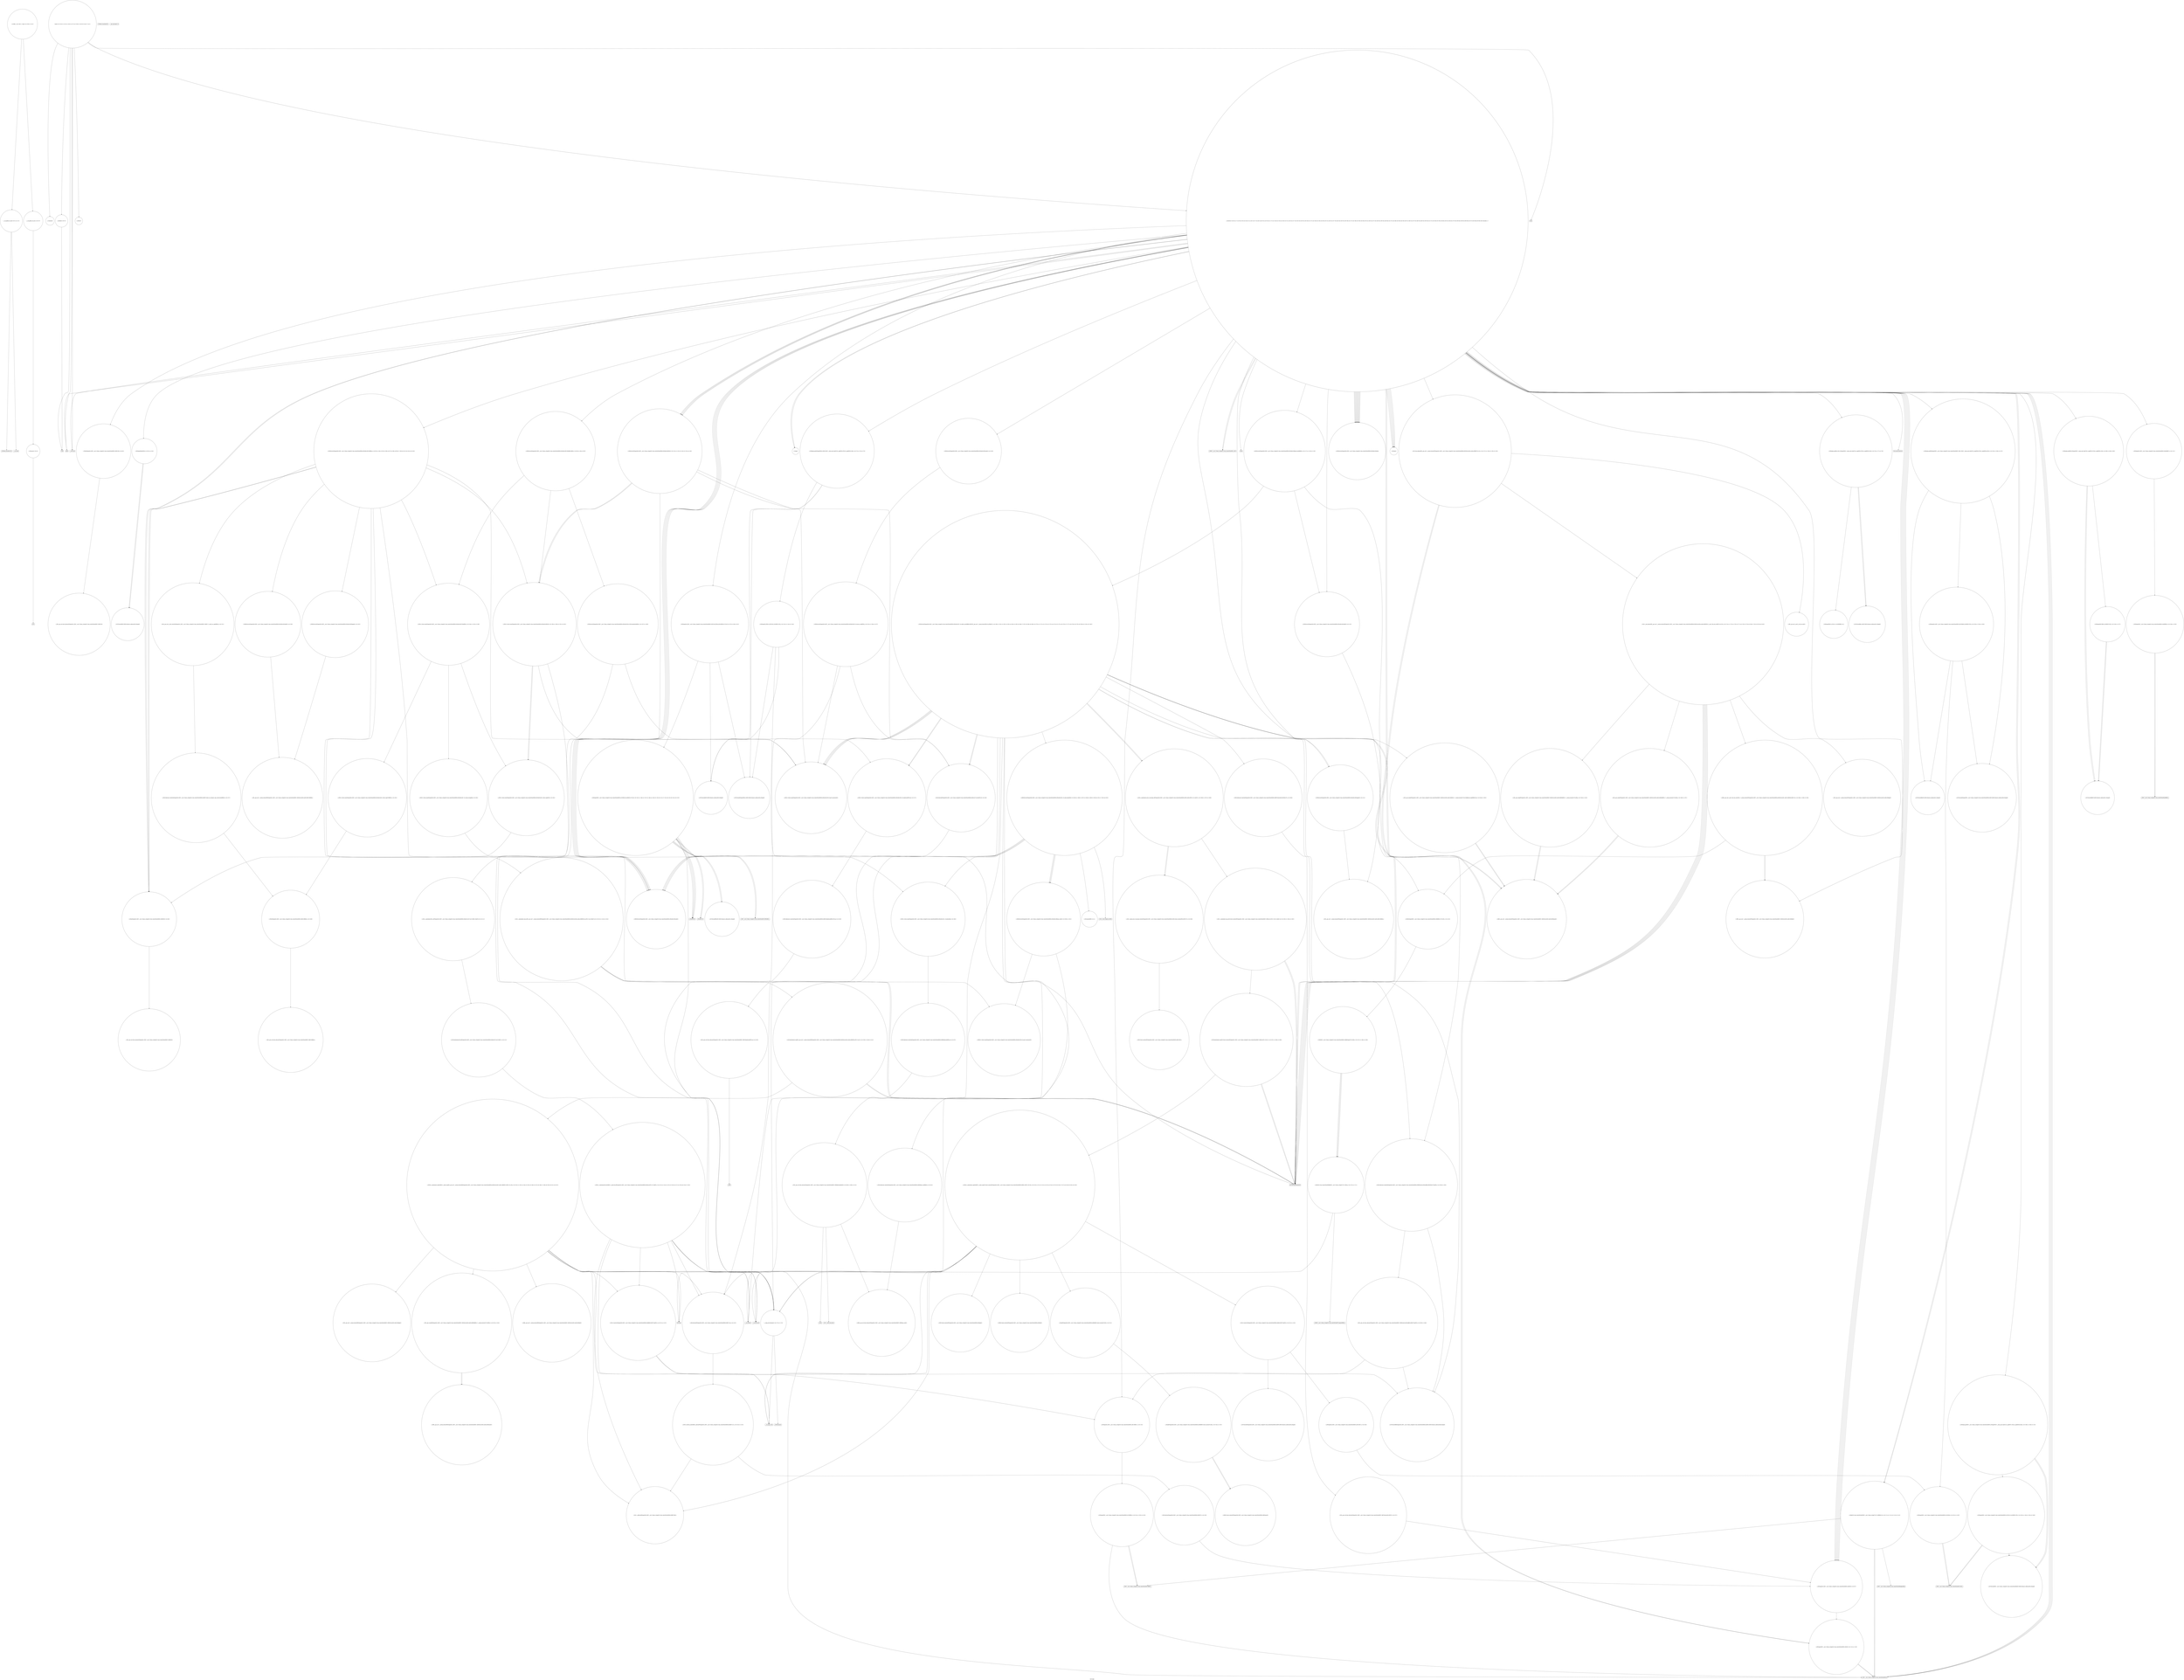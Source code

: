 digraph "Call Graph" {
	label="Call Graph";

	Node0x55d5306d57f0 [shape=record,shape=circle,label="{__cxx_global_var_init|{<s0>1|<s1>2}}"];
	Node0x55d5306d57f0:s0 -> Node0x55d5306d5870[color=black];
	Node0x55d5306d57f0:s1 -> Node0x55d530a14c40[color=black];
	Node0x55d530a187e0 [shape=record,shape=circle,label="{_ZNSt12_Vector_baseISt4pairIxS0_INSt7__cxx1112basic_stringIcSt11char_traitsIcESaIcEEES6_EESaIS8_EE17_M_create_storageEm|{<s0>204}}"];
	Node0x55d530a187e0:s0 -> Node0x55d530a18960[color=black];
	Node0x55d530a14e40 [shape=record,shape=circle,label="{_Z7precalcv}"];
	Node0x55d530a16340 [shape=record,shape=Mrecord,label="{_ZSt17__throw_bad_allocv}"];
	Node0x55d530a151c0 [shape=record,shape=circle,label="{_ZSt9make_pairIRA1_KcS2_ESt4pairINSt17__decay_and_stripIT_E6__typeENS4_IT0_E6__typeEEOS5_OS8_|{<s0>76|<s1>77|<s2>78}}"];
	Node0x55d530a151c0:s0 -> Node0x55d530a17560[color=black];
	Node0x55d530a151c0:s1 -> Node0x55d530a17560[color=black];
	Node0x55d530a151c0:s2 -> Node0x55d530a175e0[color=black];
	Node0x55d530a166c0 [shape=record,shape=circle,label="{_ZSt11__addressofISt4pairIxS0_INSt7__cxx1112basic_stringIcSt11char_traitsIcESaIcEEES6_EEEPT_RS9_}"];
	Node0x55d530a15540 [shape=record,shape=Mrecord,label="{llvm.memset.p0i8.i64}"];
	Node0x55d530a16a40 [shape=record,shape=circle,label="{_ZSt8_DestroyISt4pairIxS0_INSt7__cxx1112basic_stringIcSt11char_traitsIcESaIcEEES6_EEEvPT_|{<s0>226}}"];
	Node0x55d530a16a40:s0 -> Node0x55d530a154c0[color=black];
	Node0x55d530a158c0 [shape=record,shape=circle,label="{_ZSt9make_pairIRxSt4pairINSt7__cxx1112basic_stringIcSt11char_traitsIcESaIcEEES7_EES1_INSt17__decay_and_stripIT_E6__typeENS9_IT0_E6__typeEEOSA_OSD_|{<s0>105|<s1>106|<s2>107}}"];
	Node0x55d530a158c0:s0 -> Node0x55d530a179e0[color=black];
	Node0x55d530a158c0:s1 -> Node0x55d530a17a60[color=black];
	Node0x55d530a158c0:s2 -> Node0x55d530a17ae0[color=black];
	Node0x55d530a16dc0 [shape=record,shape=circle,label="{_ZN9__gnu_cxx14__alloc_traitsISaISt4pairIxS1_INSt7__cxx1112basic_stringIcSt11char_traitsIcESaIcEEES7_EEEE17_S_select_on_copyERKSA_|{<s0>231}}"];
	Node0x55d530a16dc0:s0 -> Node0x55d530a17040[color=black];
	Node0x55d530a15c40 [shape=record,shape=circle,label="{_ZStltIxSt4pairINSt7__cxx1112basic_stringIcSt11char_traitsIcESaIcEEES6_EEbRKS0_IT_T0_ESC_|{<s0>120}}"];
	Node0x55d530a15c40:s0 -> Node0x55d530a17d60[color=black];
	Node0x55d530a17140 [shape=record,shape=circle,label="{_ZSt18uninitialized_copyIN9__gnu_cxx17__normal_iteratorIPKSt4pairIxS2_INSt7__cxx1112basic_stringIcSt11char_traitsIcESaIcEEES8_EESt6vectorISA_SaISA_EEEEPSA_ET0_T_SJ_SI_|{<s0>239|<s1>240|<s2>241}}"];
	Node0x55d530a17140:s0 -> Node0x55d530a174e0[color=black];
	Node0x55d530a17140:s1 -> Node0x55d530a174e0[color=black];
	Node0x55d530a17140:s2 -> Node0x55d530a171c0[color=black];
	Node0x55d530a15fc0 [shape=record,shape=circle,label="{_ZNK9__gnu_cxx17__normal_iteratorIPSt4pairIxS1_INSt7__cxx1112basic_stringIcSt11char_traitsIcESaIcEEES7_EESt6vectorIS9_SaIS9_EEEdeEv}"];
	Node0x55d530a1ad00 [shape=record,shape=circle,label="{_ZNSt6vectorISt4pairIxS0_INSt7__cxx1112basic_stringIcSt11char_traitsIcESaIcEEES6_EESaIS8_EE15_M_erase_at_endEPS8_|{<s0>255|<s1>256|<s2>257}}"];
	Node0x55d530a1ad00:s0 -> Node0x55d530a164c0[color=black];
	Node0x55d530a1ad00:s1 -> Node0x55d530a16cc0[color=black];
	Node0x55d530a1ad00:s2 -> Node0x55d530a17ee0[color=black];
	Node0x55d530a17360 [shape=record,shape=circle,label="{_ZSt7forwardIxEOT_RNSt16remove_referenceIS0_E4typeE}"];
	Node0x55d530a1b080 [shape=record,shape=circle,label="{_ZSt34__uninitialized_move_if_noexcept_aIPSt4pairIxS0_INSt7__cxx1112basic_stringIcSt11char_traitsIcESaIcEEES6_EES9_SaIS8_EET0_T_SC_SB_RT1_|{<s0>296|<s1>297|<s2>298}}"];
	Node0x55d530a1b080:s0 -> Node0x55d530a1b400[color=black];
	Node0x55d530a1b080:s1 -> Node0x55d530a1b400[color=black];
	Node0x55d530a1b080:s2 -> Node0x55d530a1b380[color=black];
	Node0x55d530a176e0 [shape=record,shape=circle,label="{_ZSt7forwardIPKcEOT_RNSt16remove_referenceIS2_E4typeE}"];
	Node0x55d530a1b400 [shape=record,shape=circle,label="{_ZSt32__make_move_if_noexcept_iteratorISt4pairIxS0_INSt7__cxx1112basic_stringIcSt11char_traitsIcESaIcEEES6_EESt13move_iteratorIPS8_EET0_PT_|{<s0>306}}"];
	Node0x55d530a1b400:s0 -> Node0x55d530a1b980[color=black];
	Node0x55d530a17a60 [shape=record,shape=circle,label="{_ZSt7forwardISt4pairINSt7__cxx1112basic_stringIcSt11char_traitsIcESaIcEEES6_EEOT_RNSt16remove_referenceIS8_E4typeE}"];
	Node0x55d530a1b780 [shape=record,shape=circle,label="{_ZSteqIPSt4pairIxS0_INSt7__cxx1112basic_stringIcSt11char_traitsIcESaIcEEES6_EEEbRKSt13move_iteratorIT_ESE_|{<s0>324|<s1>325}}"];
	Node0x55d530a1b780:s0 -> Node0x55d530a1b800[color=black];
	Node0x55d530a1b780:s1 -> Node0x55d530a1b800[color=black];
	Node0x55d530a17de0 [shape=record,shape=circle,label="{_ZStltIcSt11char_traitsIcESaIcEEbRKNSt7__cxx1112basic_stringIT_T0_T1_EESA_|{<s0>170|<s1>171}}"];
	Node0x55d530a17de0:s0 -> Node0x55d530a17e60[color=black];
	Node0x55d530a17de0:s1 -> Node0x55d530a17ee0[color=black];
	Node0x55d530a1bb00 [shape=record,shape=Mrecord,label="{_ZNSt7__cxx1112basic_stringIcSt11char_traitsIcESaIcEEaSERKS4_}"];
	Node0x55d530a18160 [shape=record,shape=circle,label="{_ZN9__gnu_cxxeqIPSt4pairIxS1_INSt7__cxx1112basic_stringIcSt11char_traitsIcESaIcEEES7_EESt6vectorIS9_SaIS9_EEEEbRKNS_17__normal_iteratorIT_T0_EESJ_|{<s0>184|<s1>185}}"];
	Node0x55d530a18160:s0 -> Node0x55d530a18360[color=black];
	Node0x55d530a18160:s1 -> Node0x55d530a18360[color=black];
	Node0x55d530a184e0 [shape=record,shape=circle,label="{_ZN9__gnu_cxx13new_allocatorISt4pairIxS1_INSt7__cxx1112basic_stringIcSt11char_traitsIcESaIcEEES7_EEEC2Ev}"];
	Node0x55d5306d5870 [shape=record,shape=Mrecord,label="{_ZNSt8ios_base4InitC1Ev}"];
	Node0x55d530a18860 [shape=record,shape=circle,label="{_ZNSt12_Vector_baseISt4pairIxS0_INSt7__cxx1112basic_stringIcSt11char_traitsIcESaIcEEES6_EESaIS8_EE12_Vector_implD2Ev|{<s0>205}}"];
	Node0x55d530a18860:s0 -> Node0x55d530a15440[color=black];
	Node0x55d530a14ec0 [shape=record,shape=circle,label="{_Z4readv|{<s0>5}}"];
	Node0x55d530a14ec0:s0 -> Node0x55d530a14f40[color=black];
	Node0x55d530a163c0 [shape=record,shape=Mrecord,label="{_Znwm}"];
	Node0x55d530a15240 [shape=record,shape=circle,label="{_ZNSt4pairIxS_INSt7__cxx1112basic_stringIcSt11char_traitsIcESaIcEEES5_EEC2IxS_IPKcSA_ELb1EEEOS_IT_T0_E|{<s0>79|<s1>80|<s2>81}}"];
	Node0x55d530a15240:s0 -> Node0x55d530a17360[color=black];
	Node0x55d530a15240:s1 -> Node0x55d530a173e0[color=black];
	Node0x55d530a15240:s2 -> Node0x55d530a17660[color=black];
	Node0x55d530a16740 [shape=record,shape=circle,label="{_ZSt8_DestroyIPSt4pairIxS0_INSt7__cxx1112basic_stringIcSt11char_traitsIcESaIcEEES6_EEEvT_SA_|{<s0>223}}"];
	Node0x55d530a16740:s0 -> Node0x55d530a169c0[color=black];
	Node0x55d530a155c0 [shape=record,shape=circle,label="{_ZSt9make_pairIRiS0_ESt4pairINSt17__decay_and_stripIT_E6__typeENS2_IT0_E6__typeEEOS3_OS6_|{<s0>88|<s1>89|<s2>90}}"];
	Node0x55d530a155c0:s0 -> Node0x55d530a178e0[color=black];
	Node0x55d530a155c0:s1 -> Node0x55d530a178e0[color=black];
	Node0x55d530a155c0:s2 -> Node0x55d530a17960[color=black];
	Node0x55d530a16ac0 [shape=record,shape=circle,label="{_ZNSt12_Vector_baseISt4pairIxS0_INSt7__cxx1112basic_stringIcSt11char_traitsIcESaIcEEES6_EESaIS8_EE13_M_deallocateEPS8_m|{<s0>227}}"];
	Node0x55d530a16ac0:s0 -> Node0x55d530a16b40[color=black];
	Node0x55d530a15940 [shape=record,shape=circle,label="{_ZSt9make_pairINSt7__cxx1112basic_stringIcSt11char_traitsIcESaIcEEES5_ESt4pairINSt17__decay_and_stripIT_E6__typeENS7_IT0_E6__typeEEOS8_OSB_|{<s0>108|<s1>109|<s2>110}}"];
	Node0x55d530a15940:s0 -> Node0x55d530a17c60[color=black];
	Node0x55d530a15940:s1 -> Node0x55d530a17c60[color=black];
	Node0x55d530a15940:s2 -> Node0x55d530a17ce0[color=black];
	Node0x55d530a16e40 [shape=record,shape=circle,label="{_ZNKSt12_Vector_baseISt4pairIxS0_INSt7__cxx1112basic_stringIcSt11char_traitsIcESaIcEEES6_EESaIS8_EE19_M_get_Tp_allocatorEv}"];
	Node0x55d530a15cc0 [shape=record,shape=circle,label="{_ZNSt4pairIxS_INSt7__cxx1112basic_stringIcSt11char_traitsIcESaIcEEES5_EEaSERKS7_|{<s0>121}}"];
	Node0x55d530a15cc0:s0 -> Node0x55d530a1ba80[color=black];
	Node0x55d530a171c0 [shape=record,shape=circle,label="{_ZNSt20__uninitialized_copyILb0EE13__uninit_copyIN9__gnu_cxx17__normal_iteratorIPKSt4pairIxS4_INSt7__cxx1112basic_stringIcSt11char_traitsIcESaIcEEESA_EESt6vectorISC_SaISC_EEEEPSC_EET0_T_SL_SK_|{<s0>242|<s1>243|<s2>244|<s3>245|<s4>246|<s5>247|<s6>248|<s7>249|<s8>250|<s9>251|<s10>252}}"];
	Node0x55d530a171c0:s0 -> Node0x55d530a17240[color=black];
	Node0x55d530a171c0:s1 -> Node0x55d530a166c0[color=black];
	Node0x55d530a171c0:s2 -> Node0x55d530a1ab00[color=black];
	Node0x55d530a171c0:s3 -> Node0x55d530a16640[color=black];
	Node0x55d530a171c0:s4 -> Node0x55d530a1ab80[color=black];
	Node0x55d530a171c0:s5 -> Node0x55d530a17f60[color=black];
	Node0x55d530a171c0:s6 -> Node0x55d530a16740[color=black];
	Node0x55d530a171c0:s7 -> Node0x55d530a167c0[color=black];
	Node0x55d530a171c0:s8 -> Node0x55d530a16840[color=black];
	Node0x55d530a171c0:s9 -> Node0x55d530a168c0[color=black];
	Node0x55d530a171c0:s10 -> Node0x55d530a17ee0[color=black];
	Node0x55d530a16040 [shape=record,shape=circle,label="{_ZNSt4pairIxS_INSt7__cxx1112basic_stringIcSt11char_traitsIcESaIcEEES5_EEC2ERKS7_|{<s0>133}}"];
	Node0x55d530a16040:s0 -> Node0x55d530a183e0[color=black];
	Node0x55d530a1ad80 [shape=record,shape=Mrecord,label="{_ZNSt7__cxx1112basic_stringIcSt11char_traitsIcESaIcEE6appendEmc}"];
	Node0x55d530a173e0 [shape=record,shape=circle,label="{_ZSt7forwardISt4pairIPKcS2_EEOT_RNSt16remove_referenceIS4_E4typeE}"];
	Node0x55d530a1b100 [shape=record,shape=circle,label="{_ZNSt16allocator_traitsISaISt4pairIxS0_INSt7__cxx1112basic_stringIcSt11char_traitsIcESaIcEEES6_EEEE7destroyIS8_EEvRS9_PT_|{<s0>299}}"];
	Node0x55d530a1b100:s0 -> Node0x55d530a1ba00[color=black];
	Node0x55d530a17760 [shape=record,shape=Mrecord,label="{_ZNSaIcEC1Ev}"];
	Node0x55d530a1b480 [shape=record,shape=circle,label="{_ZSt18uninitialized_copyISt13move_iteratorIPSt4pairIxS1_INSt7__cxx1112basic_stringIcSt11char_traitsIcESaIcEEES7_EEESA_ET0_T_SD_SC_|{<s0>307|<s1>308|<s2>309}}"];
	Node0x55d530a1b480:s0 -> Node0x55d530a174e0[color=black];
	Node0x55d530a1b480:s1 -> Node0x55d530a174e0[color=black];
	Node0x55d530a1b480:s2 -> Node0x55d530a1b500[color=black];
	Node0x55d530a17ae0 [shape=record,shape=circle,label="{_ZNSt4pairIxS_INSt7__cxx1112basic_stringIcSt11char_traitsIcESaIcEEES5_EEC2IRxS6_Lb1EEEOT_OT0_|{<s0>158|<s1>159|<s2>160}}"];
	Node0x55d530a17ae0:s0 -> Node0x55d530a179e0[color=black];
	Node0x55d530a17ae0:s1 -> Node0x55d530a17a60[color=black];
	Node0x55d530a17ae0:s2 -> Node0x55d530a17b60[color=black];
	Node0x55d530a1b800 [shape=record,shape=circle,label="{_ZNKSt13move_iteratorIPSt4pairIxS0_INSt7__cxx1112basic_stringIcSt11char_traitsIcESaIcEEES6_EEE4baseEv}"];
	Node0x55d530a17e60 [shape=record,shape=Mrecord,label="{_ZNKSt7__cxx1112basic_stringIcSt11char_traitsIcESaIcEE7compareERKS4_}"];
	Node0x55d530a1bb80 [shape=record,shape=circle,label="{_ZN9__gnu_cxx17__normal_iteratorIPSt4pairIxS1_INSt7__cxx1112basic_stringIcSt11char_traitsIcESaIcEEES7_EESt6vectorIS9_SaIS9_EEEC2ERKSA_}"];
	Node0x55d530a181e0 [shape=record,shape=circle,label="{_ZN9__gnu_cxxneIPSt4pairIxS1_INSt7__cxx1112basic_stringIcSt11char_traitsIcESaIcEEES7_EESt6vectorIS9_SaIS9_EEEEbRKNS_17__normal_iteratorIT_T0_EESJ_|{<s0>186|<s1>187}}"];
	Node0x55d530a181e0:s0 -> Node0x55d530a18360[color=black];
	Node0x55d530a181e0:s1 -> Node0x55d530a18360[color=black];
	Node0x55d530a18560 [shape=record,shape=circle,label="{_ZN9__gnu_cxx13new_allocatorISt4pairIxS1_INSt7__cxx1112basic_stringIcSt11char_traitsIcESaIcEEES7_EEED2Ev}"];
	Node0x55d530a14bc0 [shape=record,shape=Mrecord,label="{_ZNSt8ios_base4InitD1Ev}"];
	Node0x55d530a188e0 [shape=record,shape=circle,label="{_ZN9__gnu_cxx13new_allocatorISt4pairIxS1_INSt7__cxx1112basic_stringIcSt11char_traitsIcESaIcEEES7_EEEC2ERKSA_}"];
	Node0x55d530a14f40 [shape=record,shape=Mrecord,label="{scanf}"];
	Node0x55d530a16440 [shape=record,shape=circle,label="{_ZSt24__uninitialized_fill_n_aIPSt4pairIxS0_INSt7__cxx1112basic_stringIcSt11char_traitsIcESaIcEEES6_EEmS8_S8_ET_SA_T0_RKT1_RSaIT2_E|{<s0>211}}"];
	Node0x55d530a16440:s0 -> Node0x55d530a16540[color=black];
	Node0x55d530a152c0 [shape=record,shape=circle,label="{_ZNSaISt4pairIxS_INSt7__cxx1112basic_stringIcSt11char_traitsIcESaIcEEES5_EEEC2Ev|{<s0>82}}"];
	Node0x55d530a152c0:s0 -> Node0x55d530a184e0[color=black];
	Node0x55d530a167c0 [shape=record,shape=Mrecord,label="{__cxa_rethrow}"];
	Node0x55d530a15640 [shape=record,shape=circle,label="{_ZNSt4pairIiiEaSEOS0_|{<s0>91|<s1>92}}"];
	Node0x55d530a15640:s0 -> Node0x55d530a16d40[color=black];
	Node0x55d530a15640:s1 -> Node0x55d530a16d40[color=black];
	Node0x55d530a16b40 [shape=record,shape=circle,label="{_ZNSt16allocator_traitsISaISt4pairIxS0_INSt7__cxx1112basic_stringIcSt11char_traitsIcESaIcEEES6_EEEE10deallocateERS9_PS8_m|{<s0>228}}"];
	Node0x55d530a16b40:s0 -> Node0x55d530a16bc0[color=black];
	Node0x55d530a159c0 [shape=record,shape=circle,label="{_ZStplIcSt11char_traitsIcESaIcEENSt7__cxx1112basic_stringIT_T0_T1_EERKS8_S5_|{<s0>111|<s1>112|<s2>113|<s3>114}}"];
	Node0x55d530a159c0:s0 -> Node0x55d530a18460[color=black];
	Node0x55d530a159c0:s1 -> Node0x55d530a1ad80[color=black];
	Node0x55d530a159c0:s2 -> Node0x55d530a15ac0[color=black];
	Node0x55d530a159c0:s3 -> Node0x55d530a15ac0[color=black];
	Node0x55d530a16ec0 [shape=record,shape=circle,label="{_ZSt22__uninitialized_copy_aIN9__gnu_cxx17__normal_iteratorIPKSt4pairIxS2_INSt7__cxx1112basic_stringIcSt11char_traitsIcESaIcEEES8_EESt6vectorISA_SaISA_EEEEPSA_SA_ET0_T_SJ_SI_RSaIT1_E|{<s0>232|<s1>233|<s2>234}}"];
	Node0x55d530a16ec0:s0 -> Node0x55d530a174e0[color=black];
	Node0x55d530a16ec0:s1 -> Node0x55d530a174e0[color=black];
	Node0x55d530a16ec0:s2 -> Node0x55d530a17140[color=black];
	Node0x55d530a15d40 [shape=record,shape=circle,label="{_ZNSt6vectorISt4pairIxS0_INSt7__cxx1112basic_stringIcSt11char_traitsIcESaIcEEES6_EESaIS8_EED2Ev|{<s0>122|<s1>123|<s2>124|<s3>125|<s4>126}}"];
	Node0x55d530a15d40:s0 -> Node0x55d530a164c0[color=black];
	Node0x55d530a15d40:s1 -> Node0x55d530a16cc0[color=black];
	Node0x55d530a15d40:s2 -> Node0x55d530a186e0[color=black];
	Node0x55d530a15d40:s3 -> Node0x55d530a186e0[color=black];
	Node0x55d530a15d40:s4 -> Node0x55d530a17ee0[color=black];
	Node0x55d530a17240 [shape=record,shape=circle,label="{_ZN9__gnu_cxxneIPKSt4pairIxS1_INSt7__cxx1112basic_stringIcSt11char_traitsIcESaIcEEES7_EESt6vectorIS9_SaIS9_EEEEbRKNS_17__normal_iteratorIT_T0_EESK_|{<s0>253|<s1>254}}"];
	Node0x55d530a17240:s0 -> Node0x55d530a1ac00[color=black];
	Node0x55d530a17240:s1 -> Node0x55d530a1ac00[color=black];
	Node0x55d530a160c0 [shape=record,shape=Mrecord,label="{printf}"];
	Node0x55d530a1ae00 [shape=record,shape=circle,label="{_ZNSt16allocator_traitsISaISt4pairIxS0_INSt7__cxx1112basic_stringIcSt11char_traitsIcESaIcEEES6_EEEE9constructIS8_JRKS8_EEEvRS9_PT_DpOT0_|{<s0>258|<s1>259}}"];
	Node0x55d530a1ae00:s0 -> Node0x55d530a16940[color=black];
	Node0x55d530a1ae00:s1 -> Node0x55d530a1af00[color=black];
	Node0x55d530a17460 [shape=record,shape=circle,label="{_ZNSt4pairIxS_IPKcS1_EEC2IxS2_Lb1EEEOT_OT0_|{<s0>142|<s1>143|<s2>144}}"];
	Node0x55d530a17460:s0 -> Node0x55d530a17360[color=black];
	Node0x55d530a17460:s1 -> Node0x55d530a173e0[color=black];
	Node0x55d530a17460:s2 -> Node0x55d530a174e0[color=black];
	Node0x55d530a1b180 [shape=record,shape=circle,label="{_ZNKSt6vectorISt4pairIxS0_INSt7__cxx1112basic_stringIcSt11char_traitsIcESaIcEEES6_EESaIS8_EE8max_sizeEv|{<s0>300|<s1>301}}"];
	Node0x55d530a1b180:s0 -> Node0x55d530a16e40[color=black];
	Node0x55d530a1b180:s1 -> Node0x55d530a1b300[color=black];
	Node0x55d530a177e0 [shape=record,shape=Mrecord,label="{_ZNSt7__cxx1112basic_stringIcSt11char_traitsIcESaIcEEC1EPKcRKS3_}"];
	Node0x55d530a1b500 [shape=record,shape=circle,label="{_ZNSt20__uninitialized_copyILb0EE13__uninit_copyISt13move_iteratorIPSt4pairIxS3_INSt7__cxx1112basic_stringIcSt11char_traitsIcESaIcEEES9_EEESC_EET0_T_SF_SE_|{<s0>310|<s1>311|<s2>312|<s3>313|<s4>314|<s5>315|<s6>316|<s7>317|<s8>318|<s9>319|<s10>320}}"];
	Node0x55d530a1b500:s0 -> Node0x55d530a1b580[color=black];
	Node0x55d530a1b500:s1 -> Node0x55d530a166c0[color=black];
	Node0x55d530a1b500:s2 -> Node0x55d530a1b680[color=black];
	Node0x55d530a1b500:s3 -> Node0x55d530a1b600[color=black];
	Node0x55d530a1b500:s4 -> Node0x55d530a1b700[color=black];
	Node0x55d530a1b500:s5 -> Node0x55d530a17f60[color=black];
	Node0x55d530a1b500:s6 -> Node0x55d530a16740[color=black];
	Node0x55d530a1b500:s7 -> Node0x55d530a167c0[color=black];
	Node0x55d530a1b500:s8 -> Node0x55d530a16840[color=black];
	Node0x55d530a1b500:s9 -> Node0x55d530a168c0[color=black];
	Node0x55d530a1b500:s10 -> Node0x55d530a17ee0[color=black];
	Node0x55d530a17b60 [shape=record,shape=circle,label="{_ZNSt4pairINSt7__cxx1112basic_stringIcSt11char_traitsIcESaIcEEES5_EC2EOS6_|{<s0>161|<s1>162}}"];
	Node0x55d530a17b60:s0 -> Node0x55d530a17be0[color=black];
	Node0x55d530a17b60:s1 -> Node0x55d530a17be0[color=black];
	Node0x55d530a1b880 [shape=record,shape=circle,label="{_ZSt7forwardISt4pairIxS0_INSt7__cxx1112basic_stringIcSt11char_traitsIcESaIcEEES6_EEEOT_RNSt16remove_referenceIS9_E4typeE}"];
	Node0x55d530a17ee0 [shape=record,shape=circle,label="{__clang_call_terminate|{<s0>172|<s1>173}}"];
	Node0x55d530a17ee0:s0 -> Node0x55d530a17f60[color=black];
	Node0x55d530a17ee0:s1 -> Node0x55d530a17fe0[color=black];
	Node0x55d530a1bc00 [shape=record,shape=circle,label="{_GLOBAL__sub_I_XraY_1_0.cpp|{<s0>330|<s1>331}}"];
	Node0x55d530a1bc00:s0 -> Node0x55d5306d57f0[color=black];
	Node0x55d530a1bc00:s1 -> Node0x55d530a14d40[color=black];
	Node0x55d530a18260 [shape=record,shape=circle,label="{_ZN9__gnu_cxx17__normal_iteratorIPSt4pairIxS1_INSt7__cxx1112basic_stringIcSt11char_traitsIcESaIcEEES7_EESt6vectorIS9_SaIS9_EEEppEv}"];
	Node0x55d530a185e0 [shape=record,shape=circle,label="{_ZNSt12_Vector_baseISt4pairIxS0_INSt7__cxx1112basic_stringIcSt11char_traitsIcESaIcEEES6_EESaIS8_EEC2EmRKS9_|{<s0>194|<s1>195|<s2>196}}"];
	Node0x55d530a185e0:s0 -> Node0x55d530a18760[color=black];
	Node0x55d530a185e0:s1 -> Node0x55d530a187e0[color=black];
	Node0x55d530a185e0:s2 -> Node0x55d530a18860[color=black];
	Node0x55d530a14c40 [shape=record,shape=Mrecord,label="{__cxa_atexit}"];
	Node0x55d530a18960 [shape=record,shape=circle,label="{_ZNSt12_Vector_baseISt4pairIxS0_INSt7__cxx1112basic_stringIcSt11char_traitsIcESaIcEEES6_EESaIS8_EE11_M_allocateEm|{<s0>206}}"];
	Node0x55d530a18960:s0 -> Node0x55d530a189e0[color=black];
	Node0x55d530a14fc0 [shape=record,shape=circle,label="{_Z3sgnx}"];
	Node0x55d530a164c0 [shape=record,shape=circle,label="{_ZNSt12_Vector_baseISt4pairIxS0_INSt7__cxx1112basic_stringIcSt11char_traitsIcESaIcEEES6_EESaIS8_EE19_M_get_Tp_allocatorEv}"];
	Node0x55d530a15340 [shape=record,shape=circle,label="{_ZNSt6vectorISt4pairIxS0_INSt7__cxx1112basic_stringIcSt11char_traitsIcESaIcEEES6_EESaIS8_EEC2EmRKS8_RKS9_|{<s0>83|<s1>84|<s2>85}}"];
	Node0x55d530a15340:s0 -> Node0x55d530a185e0[color=black];
	Node0x55d530a15340:s1 -> Node0x55d530a18660[color=black];
	Node0x55d530a15340:s2 -> Node0x55d530a186e0[color=black];
	Node0x55d530a16840 [shape=record,shape=Mrecord,label="{__cxa_end_catch}"];
	Node0x55d530a156c0 [shape=record,shape=circle,label="{_ZNSt6vectorISt4pairIxS0_INSt7__cxx1112basic_stringIcSt11char_traitsIcESaIcEEES6_EESaIS8_EEC2ERKSA_|{<s0>93|<s1>94|<s2>95|<s3>96|<s4>97|<s5>98|<s6>99|<s7>100|<s8>101|<s9>102|<s10>103}}"];
	Node0x55d530a156c0:s0 -> Node0x55d530a157c0[color=black];
	Node0x55d530a156c0:s1 -> Node0x55d530a16e40[color=black];
	Node0x55d530a156c0:s2 -> Node0x55d530a16dc0[color=black];
	Node0x55d530a156c0:s3 -> Node0x55d530a185e0[color=black];
	Node0x55d530a156c0:s4 -> Node0x55d530a15440[color=black];
	Node0x55d530a156c0:s5 -> Node0x55d530a16f40[color=black];
	Node0x55d530a156c0:s6 -> Node0x55d530a16fc0[color=black];
	Node0x55d530a156c0:s7 -> Node0x55d530a164c0[color=black];
	Node0x55d530a156c0:s8 -> Node0x55d530a16ec0[color=black];
	Node0x55d530a156c0:s9 -> Node0x55d530a15440[color=black];
	Node0x55d530a156c0:s10 -> Node0x55d530a186e0[color=black];
	Node0x55d530a16bc0 [shape=record,shape=circle,label="{_ZN9__gnu_cxx13new_allocatorISt4pairIxS1_INSt7__cxx1112basic_stringIcSt11char_traitsIcESaIcEEES7_EEE10deallocateEPS9_m|{<s0>229}}"];
	Node0x55d530a16bc0:s0 -> Node0x55d530a16c40[color=black];
	Node0x55d530a15a40 [shape=record,shape=circle,label="{_ZNSt4pairINSt7__cxx1112basic_stringIcSt11char_traitsIcESaIcEEES5_ED2Ev|{<s0>115|<s1>116}}"];
	Node0x55d530a15a40:s0 -> Node0x55d530a15ac0[color=black];
	Node0x55d530a15a40:s1 -> Node0x55d530a15ac0[color=black];
	Node0x55d530a16f40 [shape=record,shape=circle,label="{_ZNKSt6vectorISt4pairIxS0_INSt7__cxx1112basic_stringIcSt11char_traitsIcESaIcEEES6_EESaIS8_EE5beginEv|{<s0>235}}"];
	Node0x55d530a16f40:s0 -> Node0x55d530a1ac80[color=black];
	Node0x55d530a15dc0 [shape=record,shape=Mrecord,label="{__assert_fail}"];
	Node0x55d530a1ab00 [shape=record,shape=circle,label="{_ZNK9__gnu_cxx17__normal_iteratorIPKSt4pairIxS1_INSt7__cxx1112basic_stringIcSt11char_traitsIcESaIcEEES7_EESt6vectorIS9_SaIS9_EEEdeEv}"];
	Node0x55d530a16140 [shape=record,shape=Mrecord,label="{_ZNKSt7__cxx1112basic_stringIcSt11char_traitsIcESaIcEE5c_strEv}"];
	Node0x55d530a1ae80 [shape=record,shape=circle,label="{_ZNSt6vectorISt4pairIxS0_INSt7__cxx1112basic_stringIcSt11char_traitsIcESaIcEEES6_EESaIS8_EE17_M_realloc_insertIJRKS8_EEEvN9__gnu_cxx17__normal_iteratorIPS8_SA_EEDpOT_|{<s0>260|<s1>261|<s2>262|<s3>263|<s4>264|<s5>265|<s6>266|<s7>267|<s8>268|<s9>269|<s10>270|<s11>271|<s12>272|<s13>273|<s14>274|<s15>275|<s16>276|<s17>277|<s18>278|<s19>279|<s20>280|<s21>281|<s22>282}}"];
	Node0x55d530a1ae80:s0 -> Node0x55d530a1af80[color=black];
	Node0x55d530a1ae80:s1 -> Node0x55d530a15ec0[color=black];
	Node0x55d530a1ae80:s2 -> Node0x55d530a1b000[color=black];
	Node0x55d530a1ae80:s3 -> Node0x55d530a18960[color=black];
	Node0x55d530a1ae80:s4 -> Node0x55d530a16940[color=black];
	Node0x55d530a1ae80:s5 -> Node0x55d530a1ae00[color=black];
	Node0x55d530a1ae80:s6 -> Node0x55d530a18360[color=black];
	Node0x55d530a1ae80:s7 -> Node0x55d530a164c0[color=black];
	Node0x55d530a1ae80:s8 -> Node0x55d530a1b080[color=black];
	Node0x55d530a1ae80:s9 -> Node0x55d530a18360[color=black];
	Node0x55d530a1ae80:s10 -> Node0x55d530a164c0[color=black];
	Node0x55d530a1ae80:s11 -> Node0x55d530a1b080[color=black];
	Node0x55d530a1ae80:s12 -> Node0x55d530a17f60[color=black];
	Node0x55d530a1ae80:s13 -> Node0x55d530a1b100[color=black];
	Node0x55d530a1ae80:s14 -> Node0x55d530a16840[color=black];
	Node0x55d530a1ae80:s15 -> Node0x55d530a164c0[color=black];
	Node0x55d530a1ae80:s16 -> Node0x55d530a16cc0[color=black];
	Node0x55d530a1ae80:s17 -> Node0x55d530a16ac0[color=black];
	Node0x55d530a1ae80:s18 -> Node0x55d530a167c0[color=black];
	Node0x55d530a1ae80:s19 -> Node0x55d530a164c0[color=black];
	Node0x55d530a1ae80:s20 -> Node0x55d530a16cc0[color=black];
	Node0x55d530a1ae80:s21 -> Node0x55d530a16ac0[color=black];
	Node0x55d530a1ae80:s22 -> Node0x55d530a17ee0[color=black];
	Node0x55d530a174e0 [shape=record,shape=Mrecord,label="{llvm.memcpy.p0i8.p0i8.i64}"];
	Node0x55d530a1b200 [shape=record,shape=Mrecord,label="{_ZSt20__throw_length_errorPKc}"];
	Node0x55d530a17860 [shape=record,shape=Mrecord,label="{_ZNSaIcED1Ev}"];
	Node0x55d530a1b580 [shape=record,shape=circle,label="{_ZStneIPSt4pairIxS0_INSt7__cxx1112basic_stringIcSt11char_traitsIcESaIcEEES6_EEEbRKSt13move_iteratorIT_ESE_|{<s0>321}}"];
	Node0x55d530a1b580:s0 -> Node0x55d530a1b780[color=black];
	Node0x55d530a17be0 [shape=record,shape=Mrecord,label="{_ZNSt7__cxx1112basic_stringIcSt11char_traitsIcESaIcEEC1EOS4_}"];
	Node0x55d530a1b900 [shape=record,shape=circle,label="{_ZNSt4pairIxS_INSt7__cxx1112basic_stringIcSt11char_traitsIcESaIcEEES5_EEC2EOS7_|{<s0>326}}"];
	Node0x55d530a1b900:s0 -> Node0x55d530a17b60[color=black];
	Node0x55d530a17f60 [shape=record,shape=Mrecord,label="{__cxa_begin_catch}"];
	Node0x55d530a182e0 [shape=record,shape=circle,label="{_ZNK9__gnu_cxx5__ops15_Iter_less_iterclINS_17__normal_iteratorIPSt4pairIxS4_INSt7__cxx1112basic_stringIcSt11char_traitsIcESaIcEEESA_EESt6vectorISC_SaISC_EEEESH_EEbT_T0_|{<s0>188|<s1>189|<s2>190}}"];
	Node0x55d530a182e0:s0 -> Node0x55d530a15fc0[color=black];
	Node0x55d530a182e0:s1 -> Node0x55d530a15fc0[color=black];
	Node0x55d530a182e0:s2 -> Node0x55d530a15c40[color=black];
	Node0x55d530a18660 [shape=record,shape=circle,label="{_ZNSt6vectorISt4pairIxS0_INSt7__cxx1112basic_stringIcSt11char_traitsIcESaIcEEES6_EESaIS8_EE18_M_fill_initializeEmRKS8_|{<s0>197|<s1>198}}"];
	Node0x55d530a18660:s0 -> Node0x55d530a164c0[color=black];
	Node0x55d530a18660:s1 -> Node0x55d530a16440[color=black];
	Node0x55d530a14cc0 [shape=record,shape=circle,label="{_Z5rdtscv}"];
	Node0x55d530a189e0 [shape=record,shape=circle,label="{_ZNSt16allocator_traitsISaISt4pairIxS0_INSt7__cxx1112basic_stringIcSt11char_traitsIcESaIcEEES6_EEEE8allocateERS9_m|{<s0>207}}"];
	Node0x55d530a189e0:s0 -> Node0x55d530a18a60[color=black];
	Node0x55d530a15040 [shape=record,shape=circle,label="{_Z5solvev|{<s0>6|<s1>7|<s2>8|<s3>9|<s4>10|<s5>11|<s6>12|<s7>13|<s8>14|<s9>15|<s10>16|<s11>17|<s12>18|<s13>19|<s14>20|<s15>21|<s16>22|<s17>23|<s18>24|<s19>25|<s20>26|<s21>27|<s22>28|<s23>29|<s24>30|<s25>31|<s26>32|<s27>33|<s28>34|<s29>35|<s30>36|<s31>37|<s32>38|<s33>39|<s34>40|<s35>41|<s36>42|<s37>43|<s38>44|<s39>45|<s40>46|<s41>47|<s42>48|<s43>49|<s44>50|<s45>51|<s46>52|<s47>53|<s48>54|<s49>55|<s50>56|<s51>57|<s52>58|<s53>59|<s54>60|<s55>61|<s56>62|<s57>63|<s58>64|<s59>65|<s60>66|<s61>67|<s62>68|<s63>69|<s64>truncated...}}"];
	Node0x55d530a15040:s0 -> Node0x55d530a150c0[color=black];
	Node0x55d530a15040:s1 -> Node0x55d530a151c0[color=black];
	Node0x55d530a15040:s2 -> Node0x55d530a15140[color=black];
	Node0x55d530a15040:s3 -> Node0x55d530a15240[color=black];
	Node0x55d530a15040:s4 -> Node0x55d530a152c0[color=black];
	Node0x55d530a15040:s5 -> Node0x55d530a15340[color=black];
	Node0x55d530a15040:s6 -> Node0x55d530a15440[color=black];
	Node0x55d530a15040:s7 -> Node0x55d530a154c0[color=black];
	Node0x55d530a15040:s8 -> Node0x55d530a15540[color=black];
	Node0x55d530a15040:s9 -> Node0x55d530a15440[color=black];
	Node0x55d530a15040:s10 -> Node0x55d530a154c0[color=black];
	Node0x55d530a15040:s11 -> Node0x55d530a155c0[color=black];
	Node0x55d530a15040:s12 -> Node0x55d530a15640[color=black];
	Node0x55d530a15040:s13 -> Node0x55d530a156c0[color=black];
	Node0x55d530a15040:s14 -> Node0x55d530a15740[color=black];
	Node0x55d530a15040:s15 -> Node0x55d530a157c0[color=black];
	Node0x55d530a15040:s16 -> Node0x55d530a15840[color=black];
	Node0x55d530a15040:s17 -> Node0x55d530a157c0[color=black];
	Node0x55d530a15040:s18 -> Node0x55d530a15840[color=black];
	Node0x55d530a15040:s19 -> Node0x55d530a14fc0[color=black];
	Node0x55d530a15040:s20 -> Node0x55d530a14fc0[color=black];
	Node0x55d530a15040:s21 -> Node0x55d530a15840[color=black];
	Node0x55d530a15040:s22 -> Node0x55d530a159c0[color=black];
	Node0x55d530a15040:s23 -> Node0x55d530a15840[color=black];
	Node0x55d530a15040:s24 -> Node0x55d530a159c0[color=black];
	Node0x55d530a15040:s25 -> Node0x55d530a15940[color=black];
	Node0x55d530a15040:s26 -> Node0x55d530a158c0[color=black];
	Node0x55d530a15040:s27 -> Node0x55d530a15a40[color=black];
	Node0x55d530a15040:s28 -> Node0x55d530a15ac0[color=black];
	Node0x55d530a15040:s29 -> Node0x55d530a15ac0[color=black];
	Node0x55d530a15040:s30 -> Node0x55d530a157c0[color=black];
	Node0x55d530a15040:s31 -> Node0x55d530a15b40[color=black];
	Node0x55d530a15040:s32 -> Node0x55d530a15a40[color=black];
	Node0x55d530a15040:s33 -> Node0x55d530a15ac0[color=black];
	Node0x55d530a15040:s34 -> Node0x55d530a15ac0[color=black];
	Node0x55d530a15040:s35 -> Node0x55d530a154c0[color=black];
	Node0x55d530a15040:s36 -> Node0x55d530a15bc0[color=black];
	Node0x55d530a15040:s37 -> Node0x55d530a15840[color=black];
	Node0x55d530a15040:s38 -> Node0x55d530a15bc0[color=black];
	Node0x55d530a15040:s39 -> Node0x55d530a15bc0[color=black];
	Node0x55d530a15040:s40 -> Node0x55d530a15840[color=black];
	Node0x55d530a15040:s41 -> Node0x55d530a15bc0[color=black];
	Node0x55d530a15040:s42 -> Node0x55d530a15840[color=black];
	Node0x55d530a15040:s43 -> Node0x55d530a15c40[color=black];
	Node0x55d530a15040:s44 -> Node0x55d530a15840[color=black];
	Node0x55d530a15040:s45 -> Node0x55d530a15cc0[color=black];
	Node0x55d530a15040:s46 -> Node0x55d530a154c0[color=black];
	Node0x55d530a15040:s47 -> Node0x55d530a15d40[color=black];
	Node0x55d530a15040:s48 -> Node0x55d530a15d40[color=black];
	Node0x55d530a15040:s49 -> Node0x55d530a157c0[color=black];
	Node0x55d530a15040:s50 -> Node0x55d530a15dc0[color=black];
	Node0x55d530a15040:s51 -> Node0x55d530a157c0[color=black];
	Node0x55d530a15040:s52 -> Node0x55d530a15840[color=black];
	Node0x55d530a15040:s53 -> Node0x55d530a15bc0[color=black];
	Node0x55d530a15040:s54 -> Node0x55d530a15840[color=black];
	Node0x55d530a15040:s55 -> Node0x55d530a15ec0[color=black];
	Node0x55d530a15040:s56 -> Node0x55d530a15f40[color=black];
	Node0x55d530a15040:s57 -> Node0x55d530a15e40[color=black];
	Node0x55d530a15040:s58 -> Node0x55d530a15fc0[color=black];
	Node0x55d530a15040:s59 -> Node0x55d530a16040[color=black];
	Node0x55d530a15040:s60 -> Node0x55d530a16140[color=black];
	Node0x55d530a15040:s61 -> Node0x55d530a16140[color=black];
	Node0x55d530a15040:s62 -> Node0x55d530a160c0[color=black];
	Node0x55d530a15040:s63 -> Node0x55d530a154c0[color=black];
	Node0x55d530a15040:s64 -> Node0x55d530a15d40[color=black];
	Node0x55d530a15040:s64 -> Node0x55d530a154c0[color=black];
	Node0x55d530a15040:s64 -> Node0x55d530a15d40[color=black];
	Node0x55d530a16540 [shape=record,shape=circle,label="{_ZSt20uninitialized_fill_nIPSt4pairIxS0_INSt7__cxx1112basic_stringIcSt11char_traitsIcESaIcEEES6_EEmS8_ET_SA_T0_RKT1_|{<s0>212}}"];
	Node0x55d530a16540:s0 -> Node0x55d530a165c0[color=black];
	Node0x55d530a153c0 [shape=record,shape=Mrecord,label="{__gxx_personality_v0}"];
	Node0x55d530a168c0 [shape=record,shape=Mrecord,label="{llvm.trap}"];
	Node0x55d530a15740 [shape=record,shape=circle,label="{_ZNSt6vectorISt4pairIxS0_INSt7__cxx1112basic_stringIcSt11char_traitsIcESaIcEEES6_EESaIS8_EE5clearEv|{<s0>104}}"];
	Node0x55d530a15740:s0 -> Node0x55d530a1ad00[color=black];
	Node0x55d530a16c40 [shape=record,shape=Mrecord,label="{_ZdlPv}"];
	Node0x55d530a15ac0 [shape=record,shape=Mrecord,label="{_ZNSt7__cxx1112basic_stringIcSt11char_traitsIcESaIcEED1Ev}"];
	Node0x55d530a16fc0 [shape=record,shape=circle,label="{_ZNKSt6vectorISt4pairIxS0_INSt7__cxx1112basic_stringIcSt11char_traitsIcESaIcEEES6_EESaIS8_EE3endEv|{<s0>236}}"];
	Node0x55d530a16fc0:s0 -> Node0x55d530a1ac80[color=black];
	Node0x55d530a15e40 [shape=record,shape=circle,label="{_ZSt11min_elementIN9__gnu_cxx17__normal_iteratorIPSt4pairIxS2_INSt7__cxx1112basic_stringIcSt11char_traitsIcESaIcEEES8_EESt6vectorISA_SaISA_EEEEET_SG_SG_|{<s0>127|<s1>128|<s2>129|<s3>130}}"];
	Node0x55d530a15e40:s0 -> Node0x55d530a174e0[color=black];
	Node0x55d530a15e40:s1 -> Node0x55d530a174e0[color=black];
	Node0x55d530a15e40:s2 -> Node0x55d530a180e0[color=black];
	Node0x55d530a15e40:s3 -> Node0x55d530a18060[color=black];
	Node0x55d530a1ab80 [shape=record,shape=circle,label="{_ZN9__gnu_cxx17__normal_iteratorIPKSt4pairIxS1_INSt7__cxx1112basic_stringIcSt11char_traitsIcESaIcEEES7_EESt6vectorIS9_SaIS9_EEEppEv}"];
	Node0x55d530a161c0 [shape=record,shape=circle,label="{main|{<s0>134|<s1>135|<s2>136|<s3>137|<s4>138|<s5>139|<s6>140|<s7>141}}"];
	Node0x55d530a161c0:s0 -> Node0x55d530a14cc0[color=black];
	Node0x55d530a161c0:s1 -> Node0x55d530a16240[color=black];
	Node0x55d530a161c0:s2 -> Node0x55d530a14e40[color=black];
	Node0x55d530a161c0:s3 -> Node0x55d530a14f40[color=black];
	Node0x55d530a161c0:s4 -> Node0x55d530a14ec0[color=black];
	Node0x55d530a161c0:s5 -> Node0x55d530a15dc0[color=black];
	Node0x55d530a161c0:s6 -> Node0x55d530a160c0[color=black];
	Node0x55d530a161c0:s7 -> Node0x55d530a15040[color=black];
	Node0x55d530a1af00 [shape=record,shape=circle,label="{_ZN9__gnu_cxx13new_allocatorISt4pairIxS1_INSt7__cxx1112basic_stringIcSt11char_traitsIcESaIcEEES7_EEE9constructIS9_JRKS9_EEEvPT_DpOT0_|{<s0>283|<s1>284}}"];
	Node0x55d530a1af00:s0 -> Node0x55d530a16940[color=black];
	Node0x55d530a1af00:s1 -> Node0x55d530a16040[color=black];
	Node0x55d530a17560 [shape=record,shape=circle,label="{_ZSt7forwardIRA1_KcEOT_RNSt16remove_referenceIS3_E4typeE}"];
	Node0x55d530a1b280 [shape=record,shape=circle,label="{_ZSt3maxImERKT_S2_S2_}"];
	Node0x55d530a178e0 [shape=record,shape=circle,label="{_ZSt7forwardIRiEOT_RNSt16remove_referenceIS1_E4typeE}"];
	Node0x55d530a1b600 [shape=record,shape=circle,label="{_ZSt10_ConstructISt4pairIxS0_INSt7__cxx1112basic_stringIcSt11char_traitsIcESaIcEEES6_EEJS8_EEvPT_DpOT0_|{<s0>322|<s1>323}}"];
	Node0x55d530a1b600:s0 -> Node0x55d530a1b880[color=black];
	Node0x55d530a1b600:s1 -> Node0x55d530a1b900[color=black];
	Node0x55d530a17c60 [shape=record,shape=circle,label="{_ZSt7forwardINSt7__cxx1112basic_stringIcSt11char_traitsIcESaIcEEEEOT_RNSt16remove_referenceIS6_E4typeE}"];
	Node0x55d530a1b980 [shape=record,shape=circle,label="{_ZNSt13move_iteratorIPSt4pairIxS0_INSt7__cxx1112basic_stringIcSt11char_traitsIcESaIcEEES6_EEEC2ES9_}"];
	Node0x55d530a17fe0 [shape=record,shape=Mrecord,label="{_ZSt9terminatev}"];
	Node0x55d530a18360 [shape=record,shape=circle,label="{_ZNK9__gnu_cxx17__normal_iteratorIPSt4pairIxS1_INSt7__cxx1112basic_stringIcSt11char_traitsIcESaIcEEES7_EESt6vectorIS9_SaIS9_EEE4baseEv}"];
	Node0x55d530a186e0 [shape=record,shape=circle,label="{_ZNSt12_Vector_baseISt4pairIxS0_INSt7__cxx1112basic_stringIcSt11char_traitsIcESaIcEEES6_EESaIS8_EED2Ev|{<s0>199|<s1>200|<s2>201|<s3>202}}"];
	Node0x55d530a186e0:s0 -> Node0x55d530a16ac0[color=black];
	Node0x55d530a186e0:s1 -> Node0x55d530a18860[color=black];
	Node0x55d530a186e0:s2 -> Node0x55d530a18860[color=black];
	Node0x55d530a186e0:s3 -> Node0x55d530a17ee0[color=black];
	Node0x55d530a14d40 [shape=record,shape=circle,label="{__cxx_global_var_init.1|{<s0>3}}"];
	Node0x55d530a14d40:s0 -> Node0x55d530a14dc0[color=black];
	Node0x55d530a18a60 [shape=record,shape=circle,label="{_ZN9__gnu_cxx13new_allocatorISt4pairIxS1_INSt7__cxx1112basic_stringIcSt11char_traitsIcESaIcEEES7_EEE8allocateEmPKv|{<s0>208|<s1>209|<s2>210}}"];
	Node0x55d530a18a60:s0 -> Node0x55d530a162c0[color=black];
	Node0x55d530a18a60:s1 -> Node0x55d530a16340[color=black];
	Node0x55d530a18a60:s2 -> Node0x55d530a163c0[color=black];
	Node0x55d530a150c0 [shape=record,shape=Mrecord,label="{strlen}"];
	Node0x55d530a165c0 [shape=record,shape=circle,label="{_ZNSt22__uninitialized_fill_nILb0EE15__uninit_fill_nIPSt4pairIxS2_INSt7__cxx1112basic_stringIcSt11char_traitsIcESaIcEEES8_EEmSA_EET_SC_T0_RKT1_|{<s0>213|<s1>214|<s2>215|<s3>216|<s4>217|<s5>218|<s6>219|<s7>220}}"];
	Node0x55d530a165c0:s0 -> Node0x55d530a166c0[color=black];
	Node0x55d530a165c0:s1 -> Node0x55d530a16640[color=black];
	Node0x55d530a165c0:s2 -> Node0x55d530a17f60[color=black];
	Node0x55d530a165c0:s3 -> Node0x55d530a16740[color=black];
	Node0x55d530a165c0:s4 -> Node0x55d530a167c0[color=black];
	Node0x55d530a165c0:s5 -> Node0x55d530a16840[color=black];
	Node0x55d530a165c0:s6 -> Node0x55d530a168c0[color=black];
	Node0x55d530a165c0:s7 -> Node0x55d530a17ee0[color=black];
	Node0x55d530a15440 [shape=record,shape=circle,label="{_ZNSaISt4pairIxS_INSt7__cxx1112basic_stringIcSt11char_traitsIcESaIcEEES5_EEED2Ev|{<s0>86}}"];
	Node0x55d530a15440:s0 -> Node0x55d530a18560[color=black];
	Node0x55d530a16940 [shape=record,shape=circle,label="{_ZSt7forwardIRKSt4pairIxS0_INSt7__cxx1112basic_stringIcSt11char_traitsIcESaIcEEES6_EEEOT_RNSt16remove_referenceISB_E4typeE}"];
	Node0x55d530a157c0 [shape=record,shape=circle,label="{_ZNKSt6vectorISt4pairIxS0_INSt7__cxx1112basic_stringIcSt11char_traitsIcESaIcEEES6_EESaIS8_EE4sizeEv}"];
	Node0x55d530a16cc0 [shape=record,shape=circle,label="{_ZSt8_DestroyIPSt4pairIxS0_INSt7__cxx1112basic_stringIcSt11char_traitsIcESaIcEEES6_EES8_EvT_SA_RSaIT0_E|{<s0>230}}"];
	Node0x55d530a16cc0:s0 -> Node0x55d530a16740[color=black];
	Node0x55d530a15b40 [shape=record,shape=circle,label="{_ZNSt6vectorISt4pairIxS0_INSt7__cxx1112basic_stringIcSt11char_traitsIcESaIcEEES6_EESaIS8_EE9push_backERKS8_|{<s0>117|<s1>118|<s2>119}}"];
	Node0x55d530a15b40:s0 -> Node0x55d530a1ae00[color=black];
	Node0x55d530a15b40:s1 -> Node0x55d530a15f40[color=black];
	Node0x55d530a15b40:s2 -> Node0x55d530a1ae80[color=black];
	Node0x55d530a17040 [shape=record,shape=circle,label="{_ZNSt16allocator_traitsISaISt4pairIxS0_INSt7__cxx1112basic_stringIcSt11char_traitsIcESaIcEEES6_EEEE37select_on_container_copy_constructionERKS9_|{<s0>237}}"];
	Node0x55d530a17040:s0 -> Node0x55d530a170c0[color=black];
	Node0x55d530a15ec0 [shape=record,shape=circle,label="{_ZNSt6vectorISt4pairIxS0_INSt7__cxx1112basic_stringIcSt11char_traitsIcESaIcEEES6_EESaIS8_EE5beginEv|{<s0>131}}"];
	Node0x55d530a15ec0:s0 -> Node0x55d530a1bb80[color=black];
	Node0x55d530a1ac00 [shape=record,shape=circle,label="{_ZNK9__gnu_cxx17__normal_iteratorIPKSt4pairIxS1_INSt7__cxx1112basic_stringIcSt11char_traitsIcESaIcEEES7_EESt6vectorIS9_SaIS9_EEE4baseEv}"];
	Node0x55d530a16240 [shape=record,shape=Mrecord,label="{srand}"];
	Node0x55d530a1af80 [shape=record,shape=circle,label="{_ZNKSt6vectorISt4pairIxS0_INSt7__cxx1112basic_stringIcSt11char_traitsIcESaIcEEES6_EESaIS8_EE12_M_check_lenEmPKc|{<s0>285|<s1>286|<s2>287|<s3>288|<s4>289|<s5>290|<s6>291|<s7>292|<s8>293}}"];
	Node0x55d530a1af80:s0 -> Node0x55d530a1b180[color=black];
	Node0x55d530a1af80:s1 -> Node0x55d530a157c0[color=black];
	Node0x55d530a1af80:s2 -> Node0x55d530a1b200[color=black];
	Node0x55d530a1af80:s3 -> Node0x55d530a157c0[color=black];
	Node0x55d530a1af80:s4 -> Node0x55d530a157c0[color=black];
	Node0x55d530a1af80:s5 -> Node0x55d530a1b280[color=black];
	Node0x55d530a1af80:s6 -> Node0x55d530a157c0[color=black];
	Node0x55d530a1af80:s7 -> Node0x55d530a1b180[color=black];
	Node0x55d530a1af80:s8 -> Node0x55d530a1b180[color=black];
	Node0x55d530a175e0 [shape=record,shape=circle,label="{_ZNSt4pairIPKcS1_EC2IS1_S1_Lb1EEERKS1_S5_}"];
	Node0x55d530a1b300 [shape=record,shape=circle,label="{_ZNSt16allocator_traitsISaISt4pairIxS0_INSt7__cxx1112basic_stringIcSt11char_traitsIcESaIcEEES6_EEEE8max_sizeERKS9_|{<s0>302}}"];
	Node0x55d530a1b300:s0 -> Node0x55d530a162c0[color=black];
	Node0x55d530a17960 [shape=record,shape=circle,label="{_ZNSt4pairIiiEC2IRiS2_Lb1EEEOT_OT0_|{<s0>156|<s1>157}}"];
	Node0x55d530a17960:s0 -> Node0x55d530a178e0[color=black];
	Node0x55d530a17960:s1 -> Node0x55d530a178e0[color=black];
	Node0x55d530a1b680 [shape=record,shape=circle,label="{_ZNKSt13move_iteratorIPSt4pairIxS0_INSt7__cxx1112basic_stringIcSt11char_traitsIcESaIcEEES6_EEEdeEv}"];
	Node0x55d530a17ce0 [shape=record,shape=circle,label="{_ZNSt4pairINSt7__cxx1112basic_stringIcSt11char_traitsIcESaIcEEES5_EC2IS5_S5_Lb1EEEOT_OT0_|{<s0>163|<s1>164|<s2>165|<s3>166}}"];
	Node0x55d530a17ce0:s0 -> Node0x55d530a17c60[color=black];
	Node0x55d530a17ce0:s1 -> Node0x55d530a17be0[color=black];
	Node0x55d530a17ce0:s2 -> Node0x55d530a17c60[color=black];
	Node0x55d530a17ce0:s3 -> Node0x55d530a17be0[color=black];
	Node0x55d530a1ba00 [shape=record,shape=circle,label="{_ZN9__gnu_cxx13new_allocatorISt4pairIxS1_INSt7__cxx1112basic_stringIcSt11char_traitsIcESaIcEEES7_EEE7destroyIS9_EEvPT_|{<s0>327}}"];
	Node0x55d530a1ba00:s0 -> Node0x55d530a154c0[color=black];
	Node0x55d530a18060 [shape=record,shape=circle,label="{_ZSt13__min_elementIN9__gnu_cxx17__normal_iteratorIPSt4pairIxS2_INSt7__cxx1112basic_stringIcSt11char_traitsIcESaIcEEES8_EESt6vectorISA_SaISA_EEEENS0_5__ops15_Iter_less_iterEET_SI_SI_T0_|{<s0>174|<s1>175|<s2>176|<s3>177|<s4>178|<s5>179|<s6>180|<s7>181|<s8>182|<s9>183}}"];
	Node0x55d530a18060:s0 -> Node0x55d530a18160[color=black];
	Node0x55d530a18060:s1 -> Node0x55d530a174e0[color=black];
	Node0x55d530a18060:s2 -> Node0x55d530a174e0[color=black];
	Node0x55d530a18060:s3 -> Node0x55d530a18260[color=black];
	Node0x55d530a18060:s4 -> Node0x55d530a181e0[color=black];
	Node0x55d530a18060:s5 -> Node0x55d530a174e0[color=black];
	Node0x55d530a18060:s6 -> Node0x55d530a174e0[color=black];
	Node0x55d530a18060:s7 -> Node0x55d530a182e0[color=black];
	Node0x55d530a18060:s8 -> Node0x55d530a174e0[color=black];
	Node0x55d530a18060:s9 -> Node0x55d530a174e0[color=black];
	Node0x55d530a183e0 [shape=record,shape=circle,label="{_ZNSt4pairINSt7__cxx1112basic_stringIcSt11char_traitsIcESaIcEEES5_EC2ERKS6_|{<s0>191|<s1>192|<s2>193}}"];
	Node0x55d530a183e0:s0 -> Node0x55d530a18460[color=black];
	Node0x55d530a183e0:s1 -> Node0x55d530a18460[color=black];
	Node0x55d530a183e0:s2 -> Node0x55d530a15ac0[color=black];
	Node0x55d530a18760 [shape=record,shape=circle,label="{_ZNSt12_Vector_baseISt4pairIxS0_INSt7__cxx1112basic_stringIcSt11char_traitsIcESaIcEEES6_EESaIS8_EE12_Vector_implC2ERKS9_|{<s0>203}}"];
	Node0x55d530a18760:s0 -> Node0x55d530a170c0[color=black];
	Node0x55d530a14dc0 [shape=record,shape=circle,label="{_ZSt4acose|{<s0>4}}"];
	Node0x55d530a14dc0:s0 -> Node0x55d530a172e0[color=black];
	Node0x55d530a162c0 [shape=record,shape=circle,label="{_ZNK9__gnu_cxx13new_allocatorISt4pairIxS1_INSt7__cxx1112basic_stringIcSt11char_traitsIcESaIcEEES7_EEE8max_sizeEv}"];
	Node0x55d530a15140 [shape=record,shape=circle,label="{_ZSt9make_pairIxSt4pairIPKcS2_EES0_INSt17__decay_and_stripIT_E6__typeENS4_IT0_E6__typeEEOS5_OS8_|{<s0>73|<s1>74|<s2>75}}"];
	Node0x55d530a15140:s0 -> Node0x55d530a17360[color=black];
	Node0x55d530a15140:s1 -> Node0x55d530a173e0[color=black];
	Node0x55d530a15140:s2 -> Node0x55d530a17460[color=black];
	Node0x55d530a16640 [shape=record,shape=circle,label="{_ZSt10_ConstructISt4pairIxS0_INSt7__cxx1112basic_stringIcSt11char_traitsIcESaIcEEES6_EEJRKS8_EEvPT_DpOT0_|{<s0>221|<s1>222}}"];
	Node0x55d530a16640:s0 -> Node0x55d530a16940[color=black];
	Node0x55d530a16640:s1 -> Node0x55d530a16040[color=black];
	Node0x55d530a154c0 [shape=record,shape=circle,label="{_ZNSt4pairIxS_INSt7__cxx1112basic_stringIcSt11char_traitsIcESaIcEEES5_EED2Ev|{<s0>87}}"];
	Node0x55d530a154c0:s0 -> Node0x55d530a15a40[color=black];
	Node0x55d530a169c0 [shape=record,shape=circle,label="{_ZNSt12_Destroy_auxILb0EE9__destroyIPSt4pairIxS2_INSt7__cxx1112basic_stringIcSt11char_traitsIcESaIcEEES8_EEEEvT_SC_|{<s0>224|<s1>225}}"];
	Node0x55d530a169c0:s0 -> Node0x55d530a166c0[color=black];
	Node0x55d530a169c0:s1 -> Node0x55d530a16a40[color=black];
	Node0x55d530a15840 [shape=record,shape=circle,label="{_ZNSt6vectorISt4pairIxS0_INSt7__cxx1112basic_stringIcSt11char_traitsIcESaIcEEES6_EESaIS8_EEixEm}"];
	Node0x55d530a16d40 [shape=record,shape=circle,label="{_ZSt7forwardIiEOT_RNSt16remove_referenceIS0_E4typeE}"];
	Node0x55d530a15bc0 [shape=record,shape=circle,label="{_ZSt3absx}"];
	Node0x55d530a170c0 [shape=record,shape=circle,label="{_ZNSaISt4pairIxS_INSt7__cxx1112basic_stringIcSt11char_traitsIcESaIcEEES5_EEEC2ERKS8_|{<s0>238}}"];
	Node0x55d530a170c0:s0 -> Node0x55d530a188e0[color=black];
	Node0x55d530a15f40 [shape=record,shape=circle,label="{_ZNSt6vectorISt4pairIxS0_INSt7__cxx1112basic_stringIcSt11char_traitsIcESaIcEEES6_EESaIS8_EE3endEv|{<s0>132}}"];
	Node0x55d530a15f40:s0 -> Node0x55d530a1bb80[color=black];
	Node0x55d530a1ac80 [shape=record,shape=circle,label="{_ZN9__gnu_cxx17__normal_iteratorIPKSt4pairIxS1_INSt7__cxx1112basic_stringIcSt11char_traitsIcESaIcEEES7_EESt6vectorIS9_SaIS9_EEEC2ERKSB_}"];
	Node0x55d530a172e0 [shape=record,shape=Mrecord,label="{acosl}"];
	Node0x55d530a1b000 [shape=record,shape=circle,label="{_ZN9__gnu_cxxmiIPSt4pairIxS1_INSt7__cxx1112basic_stringIcSt11char_traitsIcESaIcEEES7_EESt6vectorIS9_SaIS9_EEEENS_17__normal_iteratorIT_T0_E15difference_typeERKSH_SK_|{<s0>294|<s1>295}}"];
	Node0x55d530a1b000:s0 -> Node0x55d530a18360[color=black];
	Node0x55d530a1b000:s1 -> Node0x55d530a18360[color=black];
	Node0x55d530a17660 [shape=record,shape=circle,label="{_ZNSt4pairINSt7__cxx1112basic_stringIcSt11char_traitsIcESaIcEEES5_EC2IPKcS9_Lb1EEEOS_IT_T0_E|{<s0>145|<s1>146|<s2>147|<s3>148|<s4>149|<s5>150|<s6>151|<s7>152|<s8>153|<s9>154|<s10>155}}"];
	Node0x55d530a17660:s0 -> Node0x55d530a176e0[color=black];
	Node0x55d530a17660:s1 -> Node0x55d530a17760[color=black];
	Node0x55d530a17660:s2 -> Node0x55d530a177e0[color=black];
	Node0x55d530a17660:s3 -> Node0x55d530a17860[color=black];
	Node0x55d530a17660:s4 -> Node0x55d530a176e0[color=black];
	Node0x55d530a17660:s5 -> Node0x55d530a17760[color=black];
	Node0x55d530a17660:s6 -> Node0x55d530a177e0[color=black];
	Node0x55d530a17660:s7 -> Node0x55d530a17860[color=black];
	Node0x55d530a17660:s8 -> Node0x55d530a17860[color=black];
	Node0x55d530a17660:s9 -> Node0x55d530a17860[color=black];
	Node0x55d530a17660:s10 -> Node0x55d530a15ac0[color=black];
	Node0x55d530a1b380 [shape=record,shape=circle,label="{_ZSt22__uninitialized_copy_aISt13move_iteratorIPSt4pairIxS1_INSt7__cxx1112basic_stringIcSt11char_traitsIcESaIcEEES7_EEESA_S9_ET0_T_SD_SC_RSaIT1_E|{<s0>303|<s1>304|<s2>305}}"];
	Node0x55d530a1b380:s0 -> Node0x55d530a174e0[color=black];
	Node0x55d530a1b380:s1 -> Node0x55d530a174e0[color=black];
	Node0x55d530a1b380:s2 -> Node0x55d530a1b480[color=black];
	Node0x55d530a179e0 [shape=record,shape=circle,label="{_ZSt7forwardIRxEOT_RNSt16remove_referenceIS1_E4typeE}"];
	Node0x55d530a1b700 [shape=record,shape=circle,label="{_ZNSt13move_iteratorIPSt4pairIxS0_INSt7__cxx1112basic_stringIcSt11char_traitsIcESaIcEEES6_EEEppEv}"];
	Node0x55d530a17d60 [shape=record,shape=circle,label="{_ZStltINSt7__cxx1112basic_stringIcSt11char_traitsIcESaIcEEES5_EbRKSt4pairIT_T0_ESB_|{<s0>167|<s1>168|<s2>169}}"];
	Node0x55d530a17d60:s0 -> Node0x55d530a17de0[color=black];
	Node0x55d530a17d60:s1 -> Node0x55d530a17de0[color=black];
	Node0x55d530a17d60:s2 -> Node0x55d530a17de0[color=black];
	Node0x55d530a1ba80 [shape=record,shape=circle,label="{_ZNSt4pairINSt7__cxx1112basic_stringIcSt11char_traitsIcESaIcEEES5_EaSERKS6_|{<s0>328|<s1>329}}"];
	Node0x55d530a1ba80:s0 -> Node0x55d530a1bb00[color=black];
	Node0x55d530a1ba80:s1 -> Node0x55d530a1bb00[color=black];
	Node0x55d530a180e0 [shape=record,shape=circle,label="{_ZN9__gnu_cxx5__ops16__iter_less_iterEv}"];
	Node0x55d530a18460 [shape=record,shape=Mrecord,label="{_ZNSt7__cxx1112basic_stringIcSt11char_traitsIcESaIcEEC1ERKS4_}"];
}

